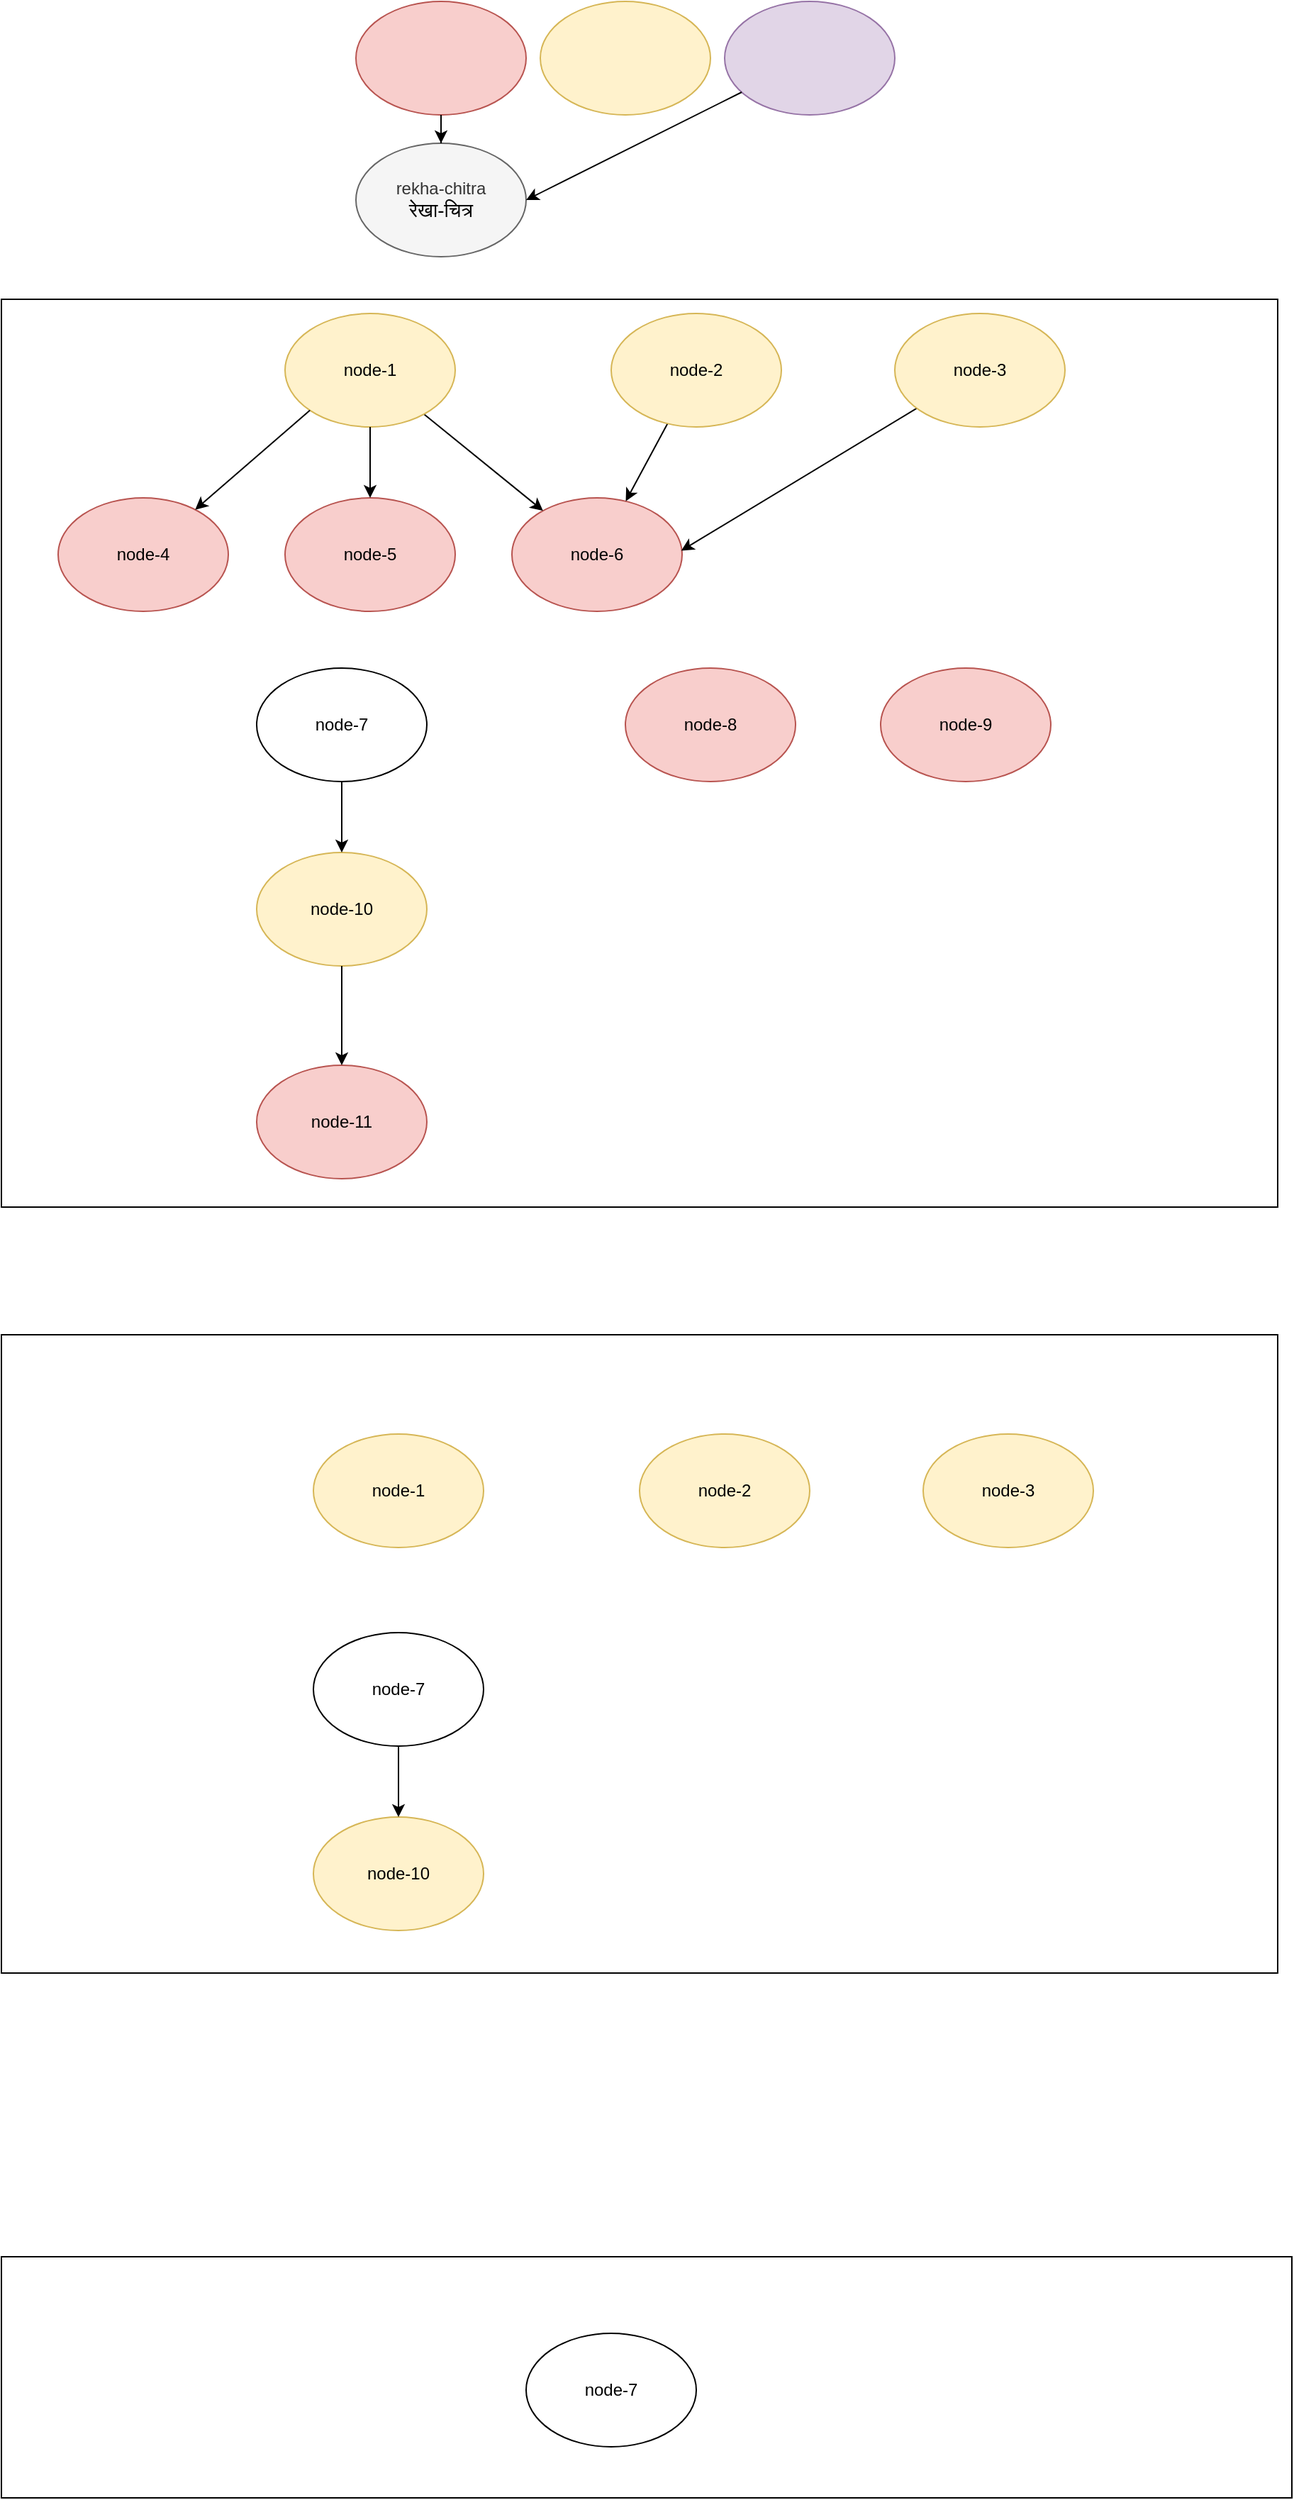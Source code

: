 <mxfile version="21.2.8" type="device">
  <diagram name="Page-1" id="lfbP-6xO54JcDAWGtIG4">
    <mxGraphModel dx="2929" dy="1135" grid="1" gridSize="10" guides="1" tooltips="1" connect="1" arrows="1" fold="1" page="1" pageScale="1" pageWidth="827" pageHeight="1169" math="0" shadow="0">
      <root>
        <mxCell id="0" />
        <mxCell id="1" parent="0" />
        <mxCell id="7zE5PYrGJa38qYs7SabY-29" value="" style="group" vertex="1" connectable="0" parent="1">
          <mxGeometry x="-120" y="280" width="900" height="640" as="geometry" />
        </mxCell>
        <mxCell id="7zE5PYrGJa38qYs7SabY-20" value="" style="rounded=0;whiteSpace=wrap;html=1;" vertex="1" parent="7zE5PYrGJa38qYs7SabY-29">
          <mxGeometry width="900" height="640" as="geometry" />
        </mxCell>
        <mxCell id="VeJX8Lp-VsLnqPYJJAG0-2" value="node-6" style="ellipse;whiteSpace=wrap;html=1;fillColor=#f8cecc;strokeColor=#b85450;" parent="7zE5PYrGJa38qYs7SabY-29" vertex="1">
          <mxGeometry x="360" y="140" width="120" height="80" as="geometry" />
        </mxCell>
        <mxCell id="VeJX8Lp-VsLnqPYJJAG0-13" style="rounded=0;orthogonalLoop=1;jettySize=auto;html=1;" parent="7zE5PYrGJa38qYs7SabY-29" source="VeJX8Lp-VsLnqPYJJAG0-3" target="VeJX8Lp-VsLnqPYJJAG0-2" edge="1">
          <mxGeometry relative="1" as="geometry" />
        </mxCell>
        <mxCell id="VeJX8Lp-VsLnqPYJJAG0-3" value="node-1" style="ellipse;whiteSpace=wrap;html=1;fillColor=#fff2cc;strokeColor=#d6b656;" parent="7zE5PYrGJa38qYs7SabY-29" vertex="1">
          <mxGeometry x="200" y="10" width="120" height="80" as="geometry" />
        </mxCell>
        <mxCell id="VeJX8Lp-VsLnqPYJJAG0-4" value="node-5" style="ellipse;whiteSpace=wrap;html=1;fillColor=#f8cecc;strokeColor=#b85450;" parent="7zE5PYrGJa38qYs7SabY-29" vertex="1">
          <mxGeometry x="200" y="140" width="120" height="80" as="geometry" />
        </mxCell>
        <mxCell id="VeJX8Lp-VsLnqPYJJAG0-11" style="rounded=0;orthogonalLoop=1;jettySize=auto;html=1;" parent="7zE5PYrGJa38qYs7SabY-29" source="VeJX8Lp-VsLnqPYJJAG0-3" target="VeJX8Lp-VsLnqPYJJAG0-4" edge="1">
          <mxGeometry relative="1" as="geometry" />
        </mxCell>
        <mxCell id="VeJX8Lp-VsLnqPYJJAG0-5" value="node-4" style="ellipse;whiteSpace=wrap;html=1;fillColor=#f8cecc;strokeColor=#b85450;" parent="7zE5PYrGJa38qYs7SabY-29" vertex="1">
          <mxGeometry x="40" y="140" width="120" height="80" as="geometry" />
        </mxCell>
        <mxCell id="VeJX8Lp-VsLnqPYJJAG0-14" style="rounded=0;orthogonalLoop=1;jettySize=auto;html=1;exitX=0;exitY=1;exitDx=0;exitDy=0;" parent="7zE5PYrGJa38qYs7SabY-29" source="VeJX8Lp-VsLnqPYJJAG0-3" target="VeJX8Lp-VsLnqPYJJAG0-5" edge="1">
          <mxGeometry relative="1" as="geometry" />
        </mxCell>
        <mxCell id="VeJX8Lp-VsLnqPYJJAG0-6" value="node-7" style="ellipse;whiteSpace=wrap;html=1;" parent="7zE5PYrGJa38qYs7SabY-29" vertex="1">
          <mxGeometry x="180" y="260" width="120" height="80" as="geometry" />
        </mxCell>
        <mxCell id="VeJX8Lp-VsLnqPYJJAG0-16" style="rounded=0;orthogonalLoop=1;jettySize=auto;html=1;entryX=0.995;entryY=0.465;entryDx=0;entryDy=0;entryPerimeter=0;" parent="7zE5PYrGJa38qYs7SabY-29" source="VeJX8Lp-VsLnqPYJJAG0-7" target="VeJX8Lp-VsLnqPYJJAG0-2" edge="1">
          <mxGeometry relative="1" as="geometry" />
        </mxCell>
        <mxCell id="VeJX8Lp-VsLnqPYJJAG0-7" value="node-3" style="ellipse;whiteSpace=wrap;html=1;fillColor=#fff2cc;strokeColor=#d6b656;" parent="7zE5PYrGJa38qYs7SabY-29" vertex="1">
          <mxGeometry x="630" y="10" width="120" height="80" as="geometry" />
        </mxCell>
        <mxCell id="VeJX8Lp-VsLnqPYJJAG0-8" value="node-8" style="ellipse;whiteSpace=wrap;html=1;fillColor=#f8cecc;strokeColor=#b85450;" parent="7zE5PYrGJa38qYs7SabY-29" vertex="1">
          <mxGeometry x="440" y="260" width="120" height="80" as="geometry" />
        </mxCell>
        <mxCell id="VeJX8Lp-VsLnqPYJJAG0-9" value="node-10" style="ellipse;whiteSpace=wrap;html=1;fillColor=#fff2cc;strokeColor=#d6b656;" parent="7zE5PYrGJa38qYs7SabY-29" vertex="1">
          <mxGeometry x="180" y="390" width="120" height="80" as="geometry" />
        </mxCell>
        <mxCell id="VeJX8Lp-VsLnqPYJJAG0-17" style="rounded=0;orthogonalLoop=1;jettySize=auto;html=1;" parent="7zE5PYrGJa38qYs7SabY-29" source="VeJX8Lp-VsLnqPYJJAG0-6" target="VeJX8Lp-VsLnqPYJJAG0-9" edge="1">
          <mxGeometry relative="1" as="geometry" />
        </mxCell>
        <mxCell id="VeJX8Lp-VsLnqPYJJAG0-15" style="rounded=0;orthogonalLoop=1;jettySize=auto;html=1;" parent="7zE5PYrGJa38qYs7SabY-29" source="VeJX8Lp-VsLnqPYJJAG0-10" target="VeJX8Lp-VsLnqPYJJAG0-2" edge="1">
          <mxGeometry relative="1" as="geometry" />
        </mxCell>
        <mxCell id="VeJX8Lp-VsLnqPYJJAG0-10" value="node-2" style="ellipse;whiteSpace=wrap;html=1;fillColor=#fff2cc;strokeColor=#d6b656;" parent="7zE5PYrGJa38qYs7SabY-29" vertex="1">
          <mxGeometry x="430" y="10" width="120" height="80" as="geometry" />
        </mxCell>
        <mxCell id="VeJX8Lp-VsLnqPYJJAG0-18" value="node-9" style="ellipse;whiteSpace=wrap;html=1;fillColor=#f8cecc;strokeColor=#b85450;" parent="7zE5PYrGJa38qYs7SabY-29" vertex="1">
          <mxGeometry x="620" y="260" width="120" height="80" as="geometry" />
        </mxCell>
        <mxCell id="VeJX8Lp-VsLnqPYJJAG0-19" value="node-11" style="ellipse;whiteSpace=wrap;html=1;fillColor=#f8cecc;strokeColor=#b85450;" parent="7zE5PYrGJa38qYs7SabY-29" vertex="1">
          <mxGeometry x="180" y="540" width="120" height="80" as="geometry" />
        </mxCell>
        <mxCell id="VeJX8Lp-VsLnqPYJJAG0-20" style="rounded=0;orthogonalLoop=1;jettySize=auto;html=1;" parent="7zE5PYrGJa38qYs7SabY-29" source="VeJX8Lp-VsLnqPYJJAG0-9" target="VeJX8Lp-VsLnqPYJJAG0-19" edge="1">
          <mxGeometry relative="1" as="geometry" />
        </mxCell>
        <mxCell id="7zE5PYrGJa38qYs7SabY-30" value="" style="group" vertex="1" connectable="0" parent="1">
          <mxGeometry x="-120" y="1010" width="900" height="450" as="geometry" />
        </mxCell>
        <mxCell id="7zE5PYrGJa38qYs7SabY-21" value="" style="rounded=0;whiteSpace=wrap;html=1;" vertex="1" parent="7zE5PYrGJa38qYs7SabY-30">
          <mxGeometry width="900" height="450" as="geometry" />
        </mxCell>
        <mxCell id="7zE5PYrGJa38qYs7SabY-5" value="node-1" style="ellipse;whiteSpace=wrap;html=1;fillColor=#fff2cc;strokeColor=#d6b656;" vertex="1" parent="7zE5PYrGJa38qYs7SabY-30">
          <mxGeometry x="220" y="70" width="120" height="80" as="geometry" />
        </mxCell>
        <mxCell id="7zE5PYrGJa38qYs7SabY-9" value="node-7" style="ellipse;whiteSpace=wrap;html=1;" vertex="1" parent="7zE5PYrGJa38qYs7SabY-30">
          <mxGeometry x="220" y="210" width="120" height="80" as="geometry" />
        </mxCell>
        <mxCell id="7zE5PYrGJa38qYs7SabY-11" value="node-3" style="ellipse;whiteSpace=wrap;html=1;fillColor=#fff2cc;strokeColor=#d6b656;" vertex="1" parent="7zE5PYrGJa38qYs7SabY-30">
          <mxGeometry x="650" y="70" width="120" height="80" as="geometry" />
        </mxCell>
        <mxCell id="7zE5PYrGJa38qYs7SabY-14" value="node-10" style="ellipse;whiteSpace=wrap;html=1;fillColor=#fff2cc;strokeColor=#d6b656;" vertex="1" parent="7zE5PYrGJa38qYs7SabY-30">
          <mxGeometry x="220" y="340" width="120" height="80" as="geometry" />
        </mxCell>
        <mxCell id="7zE5PYrGJa38qYs7SabY-8" style="rounded=0;orthogonalLoop=1;jettySize=auto;html=1;" edge="1" parent="7zE5PYrGJa38qYs7SabY-30" source="7zE5PYrGJa38qYs7SabY-9" target="7zE5PYrGJa38qYs7SabY-14">
          <mxGeometry relative="1" as="geometry" />
        </mxCell>
        <mxCell id="7zE5PYrGJa38qYs7SabY-16" value="node-2" style="ellipse;whiteSpace=wrap;html=1;fillColor=#fff2cc;strokeColor=#d6b656;" vertex="1" parent="7zE5PYrGJa38qYs7SabY-30">
          <mxGeometry x="450" y="70" width="120" height="80" as="geometry" />
        </mxCell>
        <mxCell id="7zE5PYrGJa38qYs7SabY-31" value="" style="group" vertex="1" connectable="0" parent="1">
          <mxGeometry x="-120" y="1660" width="910" height="170" as="geometry" />
        </mxCell>
        <mxCell id="7zE5PYrGJa38qYs7SabY-22" value="" style="rounded=0;whiteSpace=wrap;html=1;" vertex="1" parent="7zE5PYrGJa38qYs7SabY-31">
          <mxGeometry width="910" height="170" as="geometry" />
        </mxCell>
        <mxCell id="7zE5PYrGJa38qYs7SabY-25" value="node-7" style="ellipse;whiteSpace=wrap;html=1;" vertex="1" parent="7zE5PYrGJa38qYs7SabY-31">
          <mxGeometry x="370" y="54" width="120" height="80" as="geometry" />
        </mxCell>
        <mxCell id="7zE5PYrGJa38qYs7SabY-38" value="" style="group" vertex="1" connectable="0" parent="1">
          <mxGeometry x="130" y="70" width="380" height="180" as="geometry" />
        </mxCell>
        <mxCell id="7zE5PYrGJa38qYs7SabY-32" value="" style="ellipse;whiteSpace=wrap;html=1;fillColor=#f8cecc;strokeColor=#b85450;" vertex="1" parent="7zE5PYrGJa38qYs7SabY-38">
          <mxGeometry width="120" height="80" as="geometry" />
        </mxCell>
        <mxCell id="7zE5PYrGJa38qYs7SabY-33" value="" style="ellipse;whiteSpace=wrap;html=1;fillColor=#fff2cc;strokeColor=#d6b656;" vertex="1" parent="7zE5PYrGJa38qYs7SabY-38">
          <mxGeometry x="130" width="120" height="80" as="geometry" />
        </mxCell>
        <mxCell id="7zE5PYrGJa38qYs7SabY-34" value="" style="ellipse;whiteSpace=wrap;html=1;fillColor=#e1d5e7;strokeColor=#9673a6;" vertex="1" parent="7zE5PYrGJa38qYs7SabY-38">
          <mxGeometry x="260" width="120" height="80" as="geometry" />
        </mxCell>
        <mxCell id="7zE5PYrGJa38qYs7SabY-35" value="rekha-chitra&lt;br style=&quot;border-color: var(--border-color); color: rgb(0, 0, 0); font-size: 14px;&quot;&gt;&lt;span style=&quot;color: rgb(0, 0, 0); font-size: 14px;&quot;&gt;रेखा-चित्र&lt;/span&gt;" style="ellipse;whiteSpace=wrap;html=1;fillColor=#f5f5f5;fontColor=#333333;strokeColor=#666666;" vertex="1" parent="7zE5PYrGJa38qYs7SabY-38">
          <mxGeometry y="100" width="120" height="80" as="geometry" />
        </mxCell>
        <mxCell id="7zE5PYrGJa38qYs7SabY-36" style="edgeStyle=orthogonalEdgeStyle;rounded=0;orthogonalLoop=1;jettySize=auto;html=1;entryX=0.5;entryY=0;entryDx=0;entryDy=0;" edge="1" parent="7zE5PYrGJa38qYs7SabY-38" source="7zE5PYrGJa38qYs7SabY-32" target="7zE5PYrGJa38qYs7SabY-35">
          <mxGeometry relative="1" as="geometry" />
        </mxCell>
        <mxCell id="7zE5PYrGJa38qYs7SabY-37" style="rounded=0;orthogonalLoop=1;jettySize=auto;html=1;entryX=1;entryY=0.5;entryDx=0;entryDy=0;" edge="1" parent="7zE5PYrGJa38qYs7SabY-38" source="7zE5PYrGJa38qYs7SabY-34" target="7zE5PYrGJa38qYs7SabY-35">
          <mxGeometry relative="1" as="geometry" />
        </mxCell>
      </root>
    </mxGraphModel>
  </diagram>
</mxfile>
